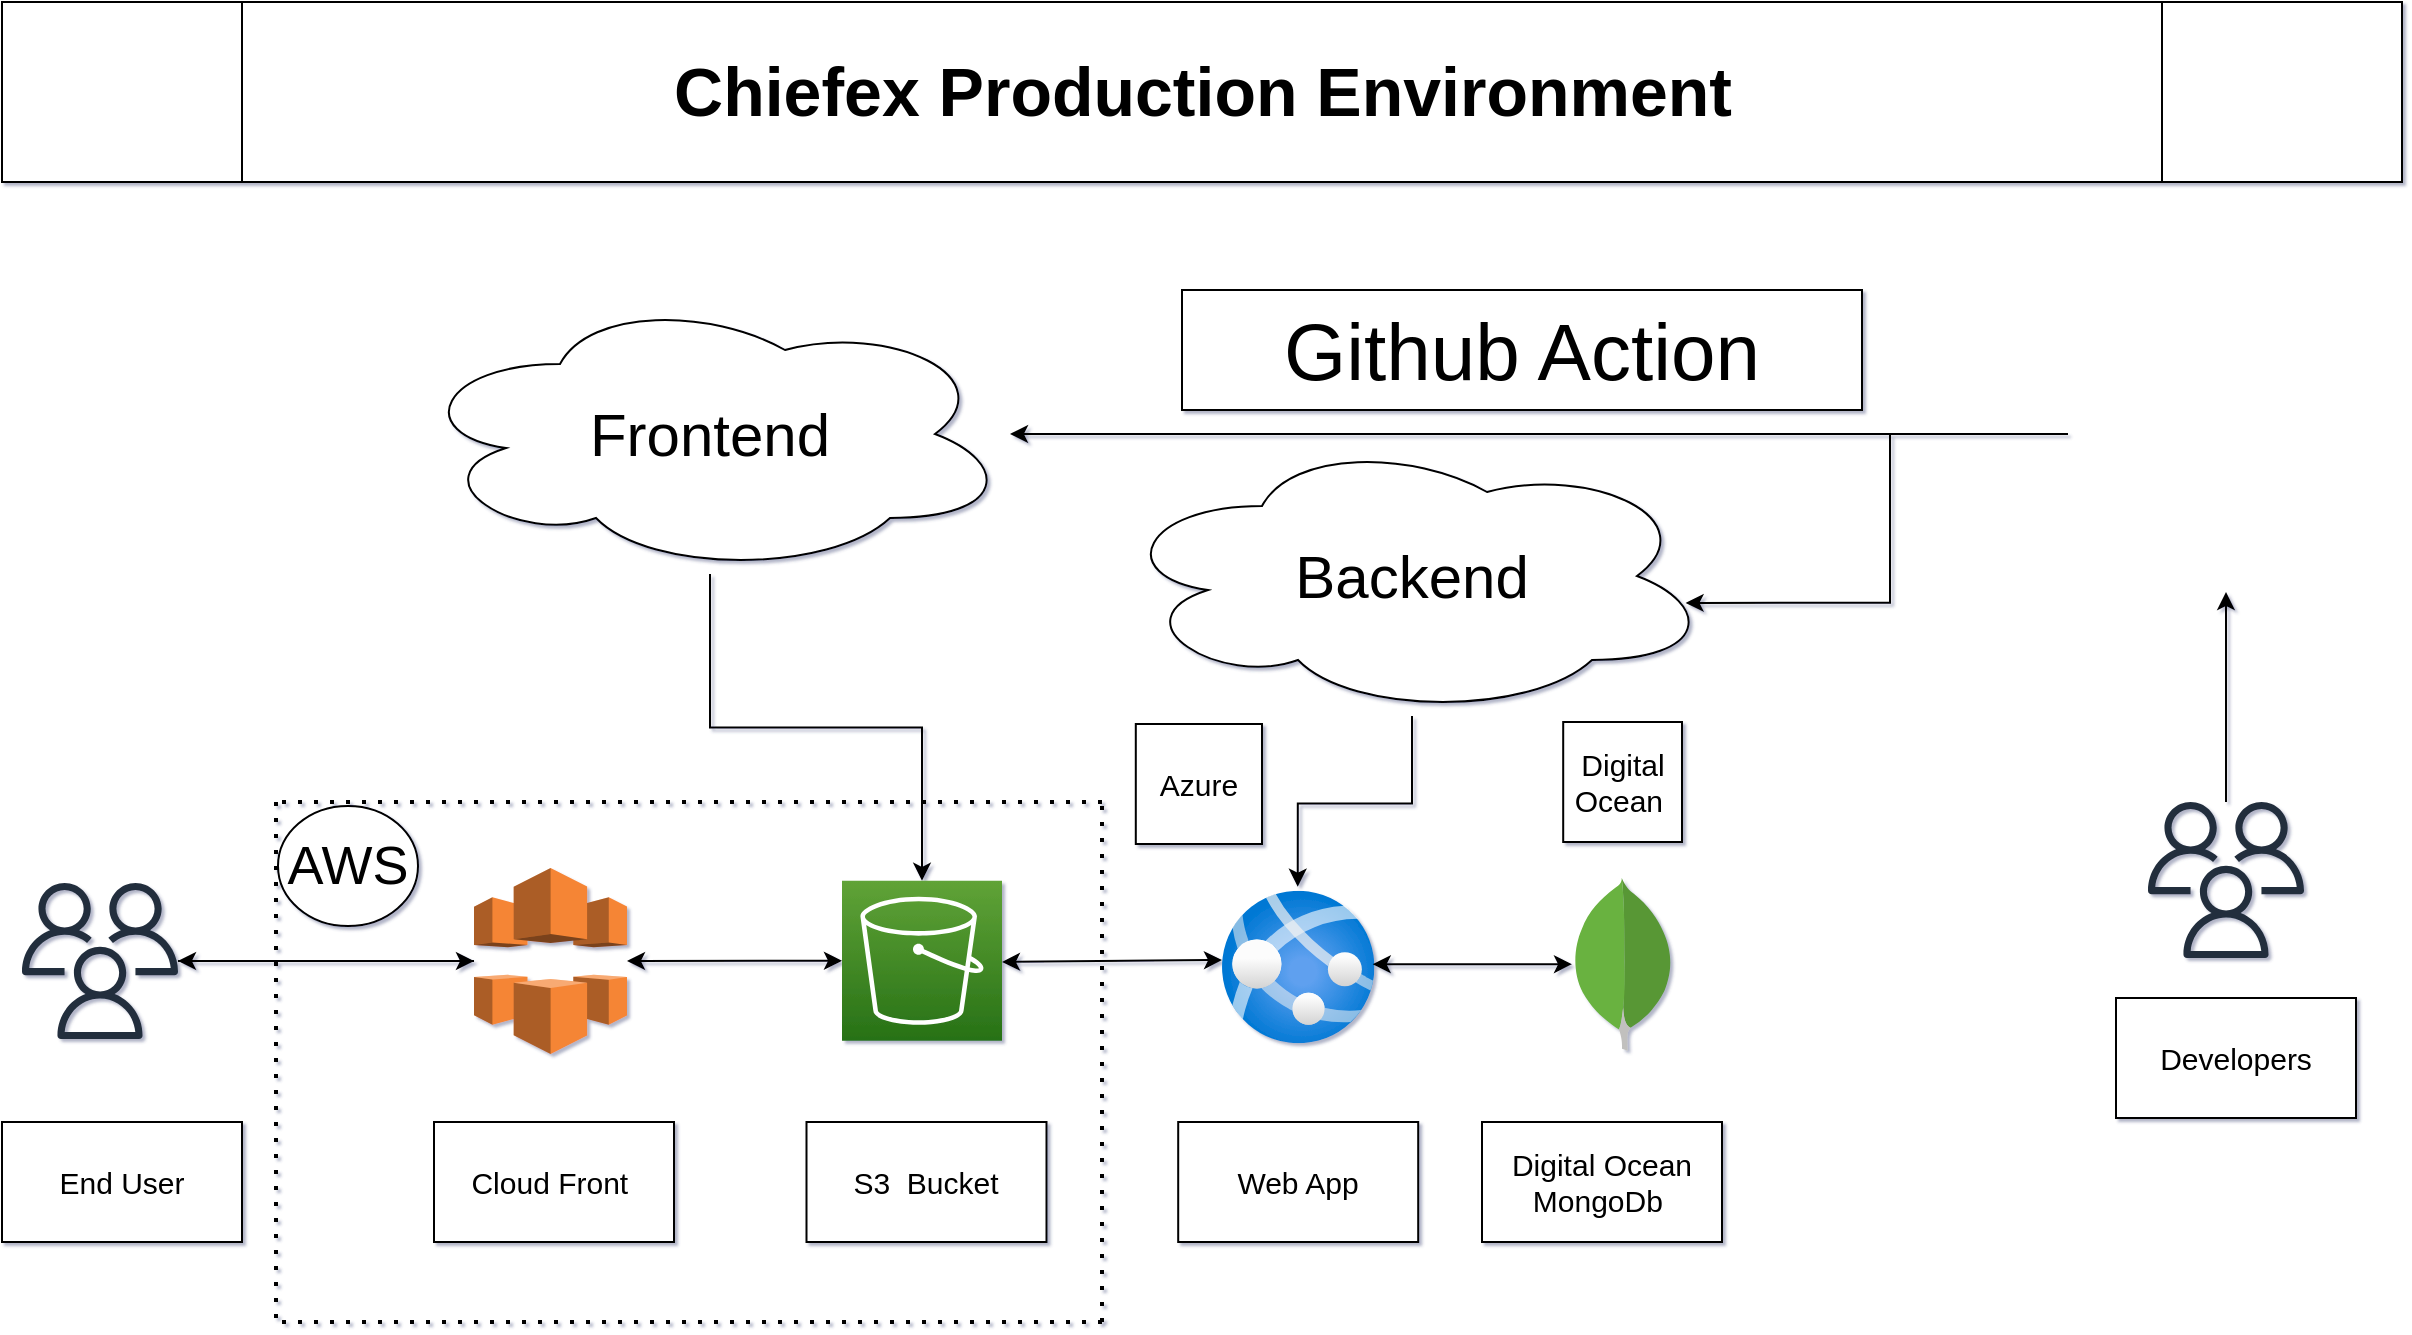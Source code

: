 <mxfile version="21.6.6" type="github">
  <diagram name="Page-1" id="3A8_eei9raIrwsvAf__b">
    <mxGraphModel dx="1760" dy="2072" grid="1" gridSize="10" guides="1" tooltips="1" connect="1" arrows="1" fold="1" page="1" pageScale="1" pageWidth="850" pageHeight="1100" background="#ffffff" math="0" shadow="1">
      <root>
        <mxCell id="0" />
        <mxCell id="1" parent="0" />
        <mxCell id="TJSnQC33qVE7md1FfvLm-2" value="" style="dashed=0;outlineConnect=0;html=1;align=center;labelPosition=center;verticalLabelPosition=bottom;verticalAlign=top;shape=mxgraph.weblogos.mongodb;rounded=0;" vertex="1" parent="1">
          <mxGeometry x="785" y="-362" width="51.2" height="86.2" as="geometry" />
        </mxCell>
        <mxCell id="TJSnQC33qVE7md1FfvLm-24" style="edgeStyle=orthogonalEdgeStyle;rounded=0;orthogonalLoop=1;jettySize=auto;html=1;" edge="1" parent="1" source="TJSnQC33qVE7md1FfvLm-4" target="TJSnQC33qVE7md1FfvLm-9">
          <mxGeometry relative="1" as="geometry" />
        </mxCell>
        <mxCell id="TJSnQC33qVE7md1FfvLm-4" value="" style="outlineConnect=0;dashed=0;verticalLabelPosition=bottom;verticalAlign=top;align=center;html=1;shape=mxgraph.aws3.cloudfront;fillColor=#F58536;gradientColor=none;rounded=0;" vertex="1" parent="1">
          <mxGeometry x="236" y="-367" width="76.5" height="93" as="geometry" />
        </mxCell>
        <mxCell id="TJSnQC33qVE7md1FfvLm-5" value="" style="image;aspect=fixed;html=1;points=[];align=center;fontSize=12;image=img/lib/azure2/app_services/App_Services.svg;rounded=0;" vertex="1" parent="1">
          <mxGeometry x="610" y="-355.6" width="76.2" height="76.2" as="geometry" />
        </mxCell>
        <mxCell id="TJSnQC33qVE7md1FfvLm-16" style="edgeStyle=orthogonalEdgeStyle;rounded=0;orthogonalLoop=1;jettySize=auto;html=1;entryX=0;entryY=0.5;entryDx=0;entryDy=0;entryPerimeter=0;" edge="1" parent="1" source="TJSnQC33qVE7md1FfvLm-9" target="TJSnQC33qVE7md1FfvLm-4">
          <mxGeometry relative="1" as="geometry" />
        </mxCell>
        <mxCell id="TJSnQC33qVE7md1FfvLm-9" value="" style="outlineConnect=0;fontColor=#232F3E;gradientColor=none;fillColor=#232F3D;strokeColor=none;dashed=0;verticalLabelPosition=bottom;verticalAlign=top;align=center;html=1;fontSize=12;fontStyle=0;aspect=fixed;pointerEvents=1;shape=mxgraph.aws4.users;rounded=0;" vertex="1" parent="1">
          <mxGeometry x="10" y="-359.5" width="78" height="78" as="geometry" />
        </mxCell>
        <mxCell id="TJSnQC33qVE7md1FfvLm-27" value="Digital Ocean MongoDb&amp;nbsp;" style="rounded=0;whiteSpace=wrap;html=1;fontSize=15;" vertex="1" parent="1">
          <mxGeometry x="740" y="-240" width="120" height="60" as="geometry" />
        </mxCell>
        <mxCell id="TJSnQC33qVE7md1FfvLm-28" value="Web App" style="rounded=0;whiteSpace=wrap;html=1;fontSize=15;" vertex="1" parent="1">
          <mxGeometry x="588.1" y="-240" width="120" height="60" as="geometry" />
        </mxCell>
        <mxCell id="TJSnQC33qVE7md1FfvLm-29" value="S3&amp;nbsp; Bucket" style="rounded=0;whiteSpace=wrap;html=1;fontSize=15;" vertex="1" parent="1">
          <mxGeometry x="402.25" y="-240" width="120" height="60" as="geometry" />
        </mxCell>
        <mxCell id="TJSnQC33qVE7md1FfvLm-30" value="Cloud Front&amp;nbsp;" style="rounded=0;whiteSpace=wrap;html=1;fontSize=15;" vertex="1" parent="1">
          <mxGeometry x="216" y="-240" width="120" height="60" as="geometry" />
        </mxCell>
        <mxCell id="TJSnQC33qVE7md1FfvLm-31" value="End User" style="rounded=0;whiteSpace=wrap;html=1;fontSize=15;" vertex="1" parent="1">
          <mxGeometry y="-240" width="120" height="60" as="geometry" />
        </mxCell>
        <mxCell id="TJSnQC33qVE7md1FfvLm-52" style="edgeStyle=orthogonalEdgeStyle;rounded=0;orthogonalLoop=1;jettySize=auto;html=1;entryX=0.497;entryY=-0.027;entryDx=0;entryDy=0;entryPerimeter=0;" edge="1" parent="1" source="TJSnQC33qVE7md1FfvLm-32" target="TJSnQC33qVE7md1FfvLm-5">
          <mxGeometry relative="1" as="geometry" />
        </mxCell>
        <mxCell id="TJSnQC33qVE7md1FfvLm-32" value="&lt;font style=&quot;font-size: 30px;&quot;&gt;Backend&lt;/font&gt;" style="ellipse;shape=cloud;whiteSpace=wrap;html=1;rounded=0;" vertex="1" parent="1">
          <mxGeometry x="555" y="-583" width="300" height="140" as="geometry" />
        </mxCell>
        <mxCell id="TJSnQC33qVE7md1FfvLm-59" style="edgeStyle=orthogonalEdgeStyle;rounded=0;orthogonalLoop=1;jettySize=auto;html=1;entryX=0.5;entryY=0;entryDx=0;entryDy=0;entryPerimeter=0;" edge="1" parent="1" source="TJSnQC33qVE7md1FfvLm-33" target="TJSnQC33qVE7md1FfvLm-56">
          <mxGeometry relative="1" as="geometry" />
        </mxCell>
        <mxCell id="TJSnQC33qVE7md1FfvLm-33" value="&lt;font style=&quot;font-size: 30px;&quot;&gt;Frontend&lt;/font&gt;" style="ellipse;shape=cloud;whiteSpace=wrap;html=1;labelBackgroundColor=default;rounded=0;" vertex="1" parent="1">
          <mxGeometry x="204" y="-654" width="300" height="140" as="geometry" />
        </mxCell>
        <mxCell id="TJSnQC33qVE7md1FfvLm-36" style="edgeStyle=orthogonalEdgeStyle;rounded=0;orthogonalLoop=1;jettySize=auto;html=1;" edge="1" parent="1" source="TJSnQC33qVE7md1FfvLm-34" target="TJSnQC33qVE7md1FfvLm-33">
          <mxGeometry relative="1" as="geometry" />
        </mxCell>
        <mxCell id="TJSnQC33qVE7md1FfvLm-53" style="edgeStyle=orthogonalEdgeStyle;rounded=0;orthogonalLoop=1;jettySize=auto;html=1;entryX=0.956;entryY=0.596;entryDx=0;entryDy=0;entryPerimeter=0;" edge="1" parent="1" source="TJSnQC33qVE7md1FfvLm-34" target="TJSnQC33qVE7md1FfvLm-32">
          <mxGeometry relative="1" as="geometry" />
        </mxCell>
        <mxCell id="TJSnQC33qVE7md1FfvLm-34" value="" style="shape=image;html=1;verticalAlign=top;verticalLabelPosition=bottom;labelBackgroundColor=#ffffff;imageAspect=0;aspect=fixed;image=https://cdn4.iconfinder.com/data/icons/ionicons/512/icon-social-github-128.png;rounded=0;" vertex="1" parent="1">
          <mxGeometry x="1033" y="-663" width="158" height="158" as="geometry" />
        </mxCell>
        <mxCell id="TJSnQC33qVE7md1FfvLm-40" value="Chiefex Production Environment" style="shape=process;html=1;backgroundOutline=1;fontSize=34;fontStyle=1;rounded=0;labelBackgroundColor=default;fontColor=default;" vertex="1" parent="1">
          <mxGeometry y="-800" width="1200" height="90" as="geometry" />
        </mxCell>
        <mxCell id="TJSnQC33qVE7md1FfvLm-45" style="edgeStyle=orthogonalEdgeStyle;rounded=0;orthogonalLoop=1;jettySize=auto;html=1;entryX=0.5;entryY=1;entryDx=0;entryDy=0;" edge="1" parent="1" source="TJSnQC33qVE7md1FfvLm-49" target="TJSnQC33qVE7md1FfvLm-34">
          <mxGeometry relative="1" as="geometry">
            <mxPoint x="1112.0" y="-370.4" as="sourcePoint" />
          </mxGeometry>
        </mxCell>
        <mxCell id="TJSnQC33qVE7md1FfvLm-46" value="Developers" style="rounded=0;whiteSpace=wrap;html=1;fontSize=15;" vertex="1" parent="1">
          <mxGeometry x="1057" y="-302" width="120" height="60" as="geometry" />
        </mxCell>
        <mxCell id="TJSnQC33qVE7md1FfvLm-49" value="" style="outlineConnect=0;fontColor=#232F3E;gradientColor=none;fillColor=#232F3D;strokeColor=none;dashed=0;verticalLabelPosition=bottom;verticalAlign=top;align=center;html=1;fontSize=12;fontStyle=0;aspect=fixed;pointerEvents=1;shape=mxgraph.aws4.users;rounded=0;" vertex="1" parent="1">
          <mxGeometry x="1073" y="-400" width="78" height="78" as="geometry" />
        </mxCell>
        <mxCell id="TJSnQC33qVE7md1FfvLm-54" value="Github Action" style="rounded=0;whiteSpace=wrap;html=1;fontSize=40;" vertex="1" parent="1">
          <mxGeometry x="590" y="-656" width="340" height="60" as="geometry" />
        </mxCell>
        <mxCell id="TJSnQC33qVE7md1FfvLm-56" value="" style="sketch=0;points=[[0,0,0],[0.25,0,0],[0.5,0,0],[0.75,0,0],[1,0,0],[0,1,0],[0.25,1,0],[0.5,1,0],[0.75,1,0],[1,1,0],[0,0.25,0],[0,0.5,0],[0,0.75,0],[1,0.25,0],[1,0.5,0],[1,0.75,0]];outlineConnect=0;fontColor=#232F3E;gradientColor=#60A337;gradientDirection=north;fillColor=#277116;strokeColor=#ffffff;dashed=0;verticalLabelPosition=bottom;verticalAlign=top;align=center;html=1;fontSize=12;fontStyle=0;aspect=fixed;shape=mxgraph.aws4.resourceIcon;resIcon=mxgraph.aws4.s3;" vertex="1" parent="1">
          <mxGeometry x="420" y="-360.6" width="80" height="80" as="geometry" />
        </mxCell>
        <mxCell id="TJSnQC33qVE7md1FfvLm-61" value="" style="endArrow=classic;startArrow=classic;html=1;rounded=0;" edge="1" parent="1">
          <mxGeometry width="50" height="50" relative="1" as="geometry">
            <mxPoint x="500" y="-320" as="sourcePoint" />
            <mxPoint x="610" y="-321" as="targetPoint" />
          </mxGeometry>
        </mxCell>
        <mxCell id="TJSnQC33qVE7md1FfvLm-63" value="" style="endArrow=classic;startArrow=classic;html=1;rounded=0;exitX=1;exitY=0.5;exitDx=0;exitDy=0;exitPerimeter=0;entryX=0;entryY=0.5;entryDx=0;entryDy=0;entryPerimeter=0;" edge="1" parent="1" source="TJSnQC33qVE7md1FfvLm-4" target="TJSnQC33qVE7md1FfvLm-56">
          <mxGeometry width="50" height="50" relative="1" as="geometry">
            <mxPoint x="310.0" y="-322.077" as="sourcePoint" />
            <mxPoint x="380" y="-323" as="targetPoint" />
          </mxGeometry>
        </mxCell>
        <mxCell id="TJSnQC33qVE7md1FfvLm-64" value="" style="endArrow=classic;startArrow=classic;html=1;rounded=0;exitX=0.989;exitY=0.482;exitDx=0;exitDy=0;exitPerimeter=0;" edge="1" parent="1" source="TJSnQC33qVE7md1FfvLm-5" target="TJSnQC33qVE7md1FfvLm-2">
          <mxGeometry width="50" height="50" relative="1" as="geometry">
            <mxPoint x="720" y="-320" as="sourcePoint" />
            <mxPoint x="760" y="-323" as="targetPoint" />
          </mxGeometry>
        </mxCell>
        <mxCell id="TJSnQC33qVE7md1FfvLm-65" value="" style="endArrow=none;dashed=1;html=1;dashPattern=1 3;strokeWidth=2;rounded=0;" edge="1" parent="1">
          <mxGeometry width="50" height="50" relative="1" as="geometry">
            <mxPoint x="140" y="-400" as="sourcePoint" />
            <mxPoint x="550" y="-400" as="targetPoint" />
          </mxGeometry>
        </mxCell>
        <mxCell id="TJSnQC33qVE7md1FfvLm-66" value="" style="endArrow=none;dashed=1;html=1;dashPattern=1 3;strokeWidth=2;rounded=0;" edge="1" parent="1">
          <mxGeometry width="50" height="50" relative="1" as="geometry">
            <mxPoint x="550" y="-140" as="sourcePoint" />
            <mxPoint x="550" y="-400" as="targetPoint" />
          </mxGeometry>
        </mxCell>
        <mxCell id="TJSnQC33qVE7md1FfvLm-67" value="" style="endArrow=none;dashed=1;html=1;dashPattern=1 3;strokeWidth=2;rounded=0;" edge="1" parent="1">
          <mxGeometry width="50" height="50" relative="1" as="geometry">
            <mxPoint x="550" y="-140" as="sourcePoint" />
            <mxPoint x="140" y="-140" as="targetPoint" />
          </mxGeometry>
        </mxCell>
        <mxCell id="TJSnQC33qVE7md1FfvLm-68" value="" style="endArrow=none;dashed=1;html=1;dashPattern=1 3;strokeWidth=2;rounded=0;" edge="1" parent="1">
          <mxGeometry width="50" height="50" relative="1" as="geometry">
            <mxPoint x="137" y="-400" as="sourcePoint" />
            <mxPoint x="137" y="-140" as="targetPoint" />
          </mxGeometry>
        </mxCell>
        <mxCell id="TJSnQC33qVE7md1FfvLm-69" value="AWS" style="ellipse;whiteSpace=wrap;html=1;fontSize=27;" vertex="1" parent="1">
          <mxGeometry x="138" y="-398" width="70" height="60" as="geometry" />
        </mxCell>
        <mxCell id="TJSnQC33qVE7md1FfvLm-71" value="Azure" style="rounded=0;whiteSpace=wrap;html=1;fontSize=15;" vertex="1" parent="1">
          <mxGeometry x="566.9" y="-439" width="63.1" height="60" as="geometry" />
        </mxCell>
        <mxCell id="TJSnQC33qVE7md1FfvLm-72" value="Digital Ocean&amp;nbsp;" style="rounded=0;whiteSpace=wrap;html=1;fontSize=15;" vertex="1" parent="1">
          <mxGeometry x="780.6" y="-440" width="59.4" height="60" as="geometry" />
        </mxCell>
      </root>
    </mxGraphModel>
  </diagram>
</mxfile>

